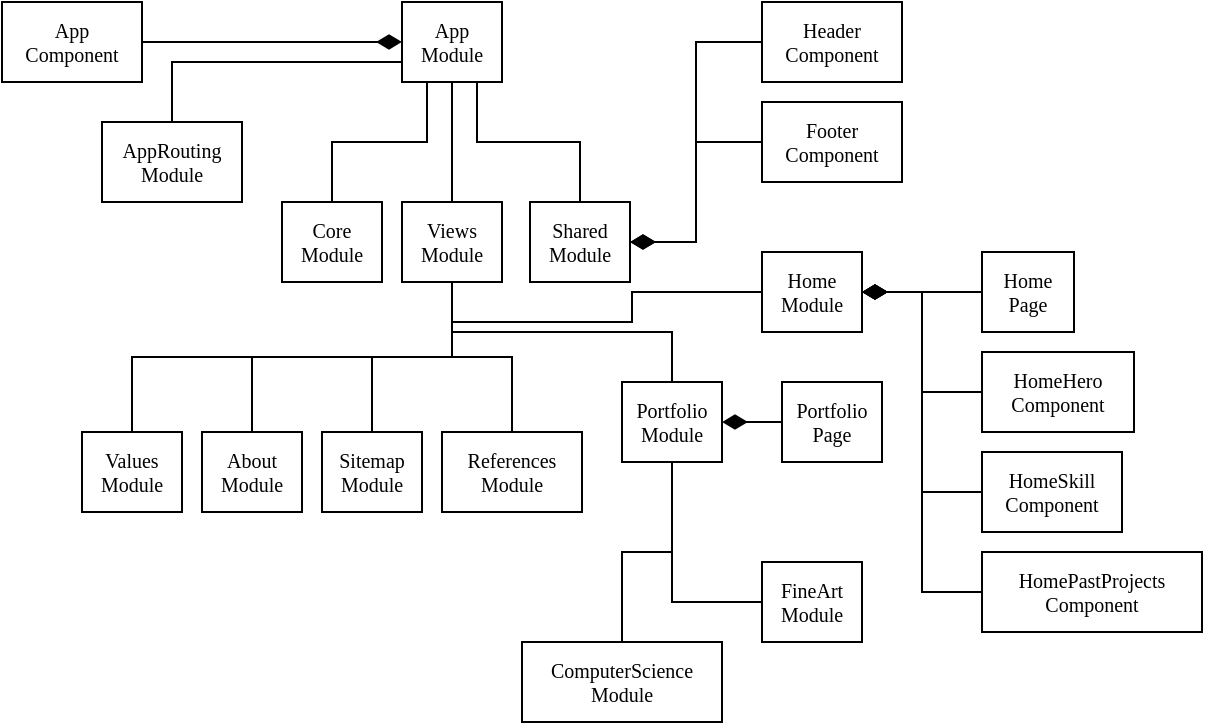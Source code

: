 <mxfile version="23.1.5" type="device">
  <diagram name="Page-1" id="Cm4uGJV9FySPK-NFK117">
    <mxGraphModel dx="652" dy="442" grid="1" gridSize="10" guides="1" tooltips="1" connect="1" arrows="1" fold="1" page="1" pageScale="1" pageWidth="827" pageHeight="1169" math="0" shadow="0">
      <root>
        <mxCell id="0" />
        <mxCell id="1" parent="0" />
        <mxCell id="wUoipL1Z-Gq92LmjgEKH-35" style="edgeStyle=orthogonalEdgeStyle;rounded=0;orthogonalLoop=1;jettySize=auto;html=1;exitX=0.5;exitY=0;exitDx=0;exitDy=0;entryX=0;entryY=0.75;entryDx=0;entryDy=0;endArrow=none;endFill=0;fontStyle=0;fontFamily=Atkinson Hyperlegible;" parent="1" source="wUoipL1Z-Gq92LmjgEKH-16" target="wUoipL1Z-Gq92LmjgEKH-18" edge="1">
          <mxGeometry relative="1" as="geometry">
            <Array as="points">
              <mxPoint x="105" y="50" />
            </Array>
          </mxGeometry>
        </mxCell>
        <mxCell id="wUoipL1Z-Gq92LmjgEKH-16" value="AppRouting&lt;br&gt;Module" style="html=1;whiteSpace=wrap;fontSize=10;fontFamily=Atkinson Hyperlegible;fontStyle=0" parent="1" vertex="1">
          <mxGeometry x="70" y="80" width="70" height="40" as="geometry" />
        </mxCell>
        <mxCell id="wUoipL1Z-Gq92LmjgEKH-36" style="edgeStyle=orthogonalEdgeStyle;rounded=0;orthogonalLoop=1;jettySize=auto;html=1;exitX=1;exitY=0.5;exitDx=0;exitDy=0;entryX=0;entryY=0.5;entryDx=0;entryDy=0;endArrow=diamondThin;endFill=1;strokeWidth=1;endSize=10;fontStyle=0;fontFamily=Atkinson Hyperlegible;" parent="1" source="wUoipL1Z-Gq92LmjgEKH-17" target="wUoipL1Z-Gq92LmjgEKH-18" edge="1">
          <mxGeometry relative="1" as="geometry" />
        </mxCell>
        <mxCell id="wUoipL1Z-Gq92LmjgEKH-17" value="App&lt;br&gt;Component" style="html=1;whiteSpace=wrap;fontSize=10;fontFamily=Atkinson Hyperlegible;fontStyle=0" parent="1" vertex="1">
          <mxGeometry x="20" y="20" width="70" height="40" as="geometry" />
        </mxCell>
        <mxCell id="wUoipL1Z-Gq92LmjgEKH-18" value="App&lt;br&gt;Module" style="html=1;whiteSpace=wrap;fontSize=10;fontFamily=Atkinson Hyperlegible;fontStyle=0" parent="1" vertex="1">
          <mxGeometry x="220" y="20" width="50" height="40" as="geometry" />
        </mxCell>
        <mxCell id="wUoipL1Z-Gq92LmjgEKH-39" style="edgeStyle=orthogonalEdgeStyle;rounded=0;orthogonalLoop=1;jettySize=auto;html=1;entryX=0.25;entryY=1;entryDx=0;entryDy=0;exitX=0.5;exitY=0;exitDx=0;exitDy=0;endArrow=none;endFill=0;fontStyle=0;fontFamily=Atkinson Hyperlegible;" parent="1" source="wUoipL1Z-Gq92LmjgEKH-19" target="wUoipL1Z-Gq92LmjgEKH-18" edge="1">
          <mxGeometry relative="1" as="geometry" />
        </mxCell>
        <mxCell id="wUoipL1Z-Gq92LmjgEKH-19" value="Core&lt;br&gt;Module" style="html=1;whiteSpace=wrap;fontSize=10;fontFamily=Atkinson Hyperlegible;fontStyle=0" parent="1" vertex="1">
          <mxGeometry x="160" y="120" width="50" height="40" as="geometry" />
        </mxCell>
        <mxCell id="wUoipL1Z-Gq92LmjgEKH-38" style="edgeStyle=orthogonalEdgeStyle;rounded=0;orthogonalLoop=1;jettySize=auto;html=1;entryX=0.5;entryY=1;entryDx=0;entryDy=0;endArrow=none;endFill=0;fontStyle=0;fontFamily=Atkinson Hyperlegible;" parent="1" source="wUoipL1Z-Gq92LmjgEKH-20" target="wUoipL1Z-Gq92LmjgEKH-18" edge="1">
          <mxGeometry relative="1" as="geometry" />
        </mxCell>
        <mxCell id="wUoipL1Z-Gq92LmjgEKH-20" value="Views&lt;br&gt;Module" style="html=1;whiteSpace=wrap;fontSize=10;fontFamily=Atkinson Hyperlegible;fontStyle=0" parent="1" vertex="1">
          <mxGeometry x="220" y="120" width="50" height="40" as="geometry" />
        </mxCell>
        <mxCell id="wUoipL1Z-Gq92LmjgEKH-37" style="edgeStyle=orthogonalEdgeStyle;rounded=0;orthogonalLoop=1;jettySize=auto;html=1;entryX=0.75;entryY=1;entryDx=0;entryDy=0;exitX=0.5;exitY=0;exitDx=0;exitDy=0;endArrow=none;endFill=0;fontStyle=0;fontFamily=Atkinson Hyperlegible;" parent="1" source="wUoipL1Z-Gq92LmjgEKH-21" target="wUoipL1Z-Gq92LmjgEKH-18" edge="1">
          <mxGeometry relative="1" as="geometry" />
        </mxCell>
        <mxCell id="wUoipL1Z-Gq92LmjgEKH-21" value="Shared&lt;br&gt;Module" style="html=1;whiteSpace=wrap;fontSize=10;fontFamily=Atkinson Hyperlegible;fontStyle=0" parent="1" vertex="1">
          <mxGeometry x="284" y="120" width="50" height="40" as="geometry" />
        </mxCell>
        <mxCell id="wUoipL1Z-Gq92LmjgEKH-28" value="Header&lt;br&gt;Component" style="html=1;whiteSpace=wrap;fontSize=10;fontFamily=Atkinson Hyperlegible;fontStyle=0" parent="1" vertex="1">
          <mxGeometry x="400" y="20" width="70" height="40" as="geometry" />
        </mxCell>
        <mxCell id="wUoipL1Z-Gq92LmjgEKH-29" value="Footer&lt;br&gt;Component" style="html=1;whiteSpace=wrap;fontSize=10;fontFamily=Atkinson Hyperlegible;fontStyle=0" parent="1" vertex="1">
          <mxGeometry x="400" y="70" width="70" height="40" as="geometry" />
        </mxCell>
        <mxCell id="wUoipL1Z-Gq92LmjgEKH-30" value="Home&lt;br&gt;Module" style="html=1;whiteSpace=wrap;fontSize=10;fontFamily=Atkinson Hyperlegible;fontStyle=0" parent="1" vertex="1">
          <mxGeometry x="400" y="145" width="50" height="40" as="geometry" />
        </mxCell>
        <mxCell id="wUoipL1Z-Gq92LmjgEKH-31" value="Home&lt;br&gt;Page" style="html=1;whiteSpace=wrap;fontSize=10;fontFamily=Atkinson Hyperlegible;fontStyle=0" parent="1" vertex="1">
          <mxGeometry x="510" y="145" width="46" height="40" as="geometry" />
        </mxCell>
        <mxCell id="wUoipL1Z-Gq92LmjgEKH-32" value="HomeHero Component" style="html=1;whiteSpace=wrap;fontSize=10;fontFamily=Atkinson Hyperlegible;fontStyle=0" parent="1" vertex="1">
          <mxGeometry x="510" y="195" width="76" height="40" as="geometry" />
        </mxCell>
        <mxCell id="wUoipL1Z-Gq92LmjgEKH-33" value="HomeSkill&lt;br&gt;Component" style="html=1;whiteSpace=wrap;fontSize=10;fontFamily=Atkinson Hyperlegible;fontStyle=0" parent="1" vertex="1">
          <mxGeometry x="510" y="245" width="70" height="40" as="geometry" />
        </mxCell>
        <mxCell id="wUoipL1Z-Gq92LmjgEKH-34" value="HomePastProjects&lt;br&gt;Component" style="html=1;whiteSpace=wrap;fontSize=10;fontFamily=Atkinson Hyperlegible;fontStyle=0" parent="1" vertex="1">
          <mxGeometry x="510" y="295" width="110" height="40" as="geometry" />
        </mxCell>
        <mxCell id="wUoipL1Z-Gq92LmjgEKH-40" style="edgeStyle=orthogonalEdgeStyle;rounded=0;orthogonalLoop=1;jettySize=auto;html=1;exitX=0;exitY=0.5;exitDx=0;exitDy=0;entryX=1;entryY=0.5;entryDx=0;entryDy=0;endArrow=diamondThin;endFill=1;strokeWidth=1;endSize=10;fontStyle=0;fontFamily=Atkinson Hyperlegible;" parent="1" source="wUoipL1Z-Gq92LmjgEKH-28" target="wUoipL1Z-Gq92LmjgEKH-21" edge="1">
          <mxGeometry relative="1" as="geometry">
            <mxPoint x="100" y="50" as="sourcePoint" />
            <mxPoint x="230" y="50" as="targetPoint" />
          </mxGeometry>
        </mxCell>
        <mxCell id="wUoipL1Z-Gq92LmjgEKH-41" style="edgeStyle=orthogonalEdgeStyle;rounded=0;orthogonalLoop=1;jettySize=auto;html=1;exitX=0;exitY=0.5;exitDx=0;exitDy=0;entryX=1;entryY=0.5;entryDx=0;entryDy=0;endArrow=diamondThin;endFill=1;strokeWidth=1;endSize=10;fontStyle=0;fontFamily=Atkinson Hyperlegible;" parent="1" source="wUoipL1Z-Gq92LmjgEKH-29" target="wUoipL1Z-Gq92LmjgEKH-21" edge="1">
          <mxGeometry relative="1" as="geometry">
            <mxPoint x="410" y="100" as="sourcePoint" />
            <mxPoint x="344" y="150" as="targetPoint" />
          </mxGeometry>
        </mxCell>
        <mxCell id="wUoipL1Z-Gq92LmjgEKH-42" style="edgeStyle=orthogonalEdgeStyle;rounded=0;orthogonalLoop=1;jettySize=auto;html=1;entryX=0.5;entryY=1;entryDx=0;entryDy=0;exitX=0;exitY=0.5;exitDx=0;exitDy=0;endArrow=none;endFill=0;fontStyle=0;fontFamily=Atkinson Hyperlegible;" parent="1" source="wUoipL1Z-Gq92LmjgEKH-30" target="wUoipL1Z-Gq92LmjgEKH-20" edge="1">
          <mxGeometry relative="1" as="geometry">
            <mxPoint x="195" y="130" as="sourcePoint" />
            <mxPoint x="243" y="70" as="targetPoint" />
          </mxGeometry>
        </mxCell>
        <mxCell id="wUoipL1Z-Gq92LmjgEKH-44" style="edgeStyle=orthogonalEdgeStyle;rounded=0;orthogonalLoop=1;jettySize=auto;html=1;exitX=0;exitY=0.5;exitDx=0;exitDy=0;entryX=1;entryY=0.5;entryDx=0;entryDy=0;endArrow=diamondThin;endFill=1;strokeWidth=1;endSize=10;fontStyle=0;fontFamily=Atkinson Hyperlegible;" parent="1" source="wUoipL1Z-Gq92LmjgEKH-31" target="wUoipL1Z-Gq92LmjgEKH-30" edge="1">
          <mxGeometry relative="1" as="geometry">
            <mxPoint x="460" y="85" as="sourcePoint" />
            <mxPoint x="394" y="135" as="targetPoint" />
          </mxGeometry>
        </mxCell>
        <mxCell id="wUoipL1Z-Gq92LmjgEKH-45" style="edgeStyle=orthogonalEdgeStyle;rounded=0;orthogonalLoop=1;jettySize=auto;html=1;exitX=0;exitY=0.5;exitDx=0;exitDy=0;entryX=1;entryY=0.5;entryDx=0;entryDy=0;endArrow=diamondThin;endFill=1;strokeWidth=1;endSize=10;fontStyle=0;fontFamily=Atkinson Hyperlegible;" parent="1" source="wUoipL1Z-Gq92LmjgEKH-32" target="wUoipL1Z-Gq92LmjgEKH-30" edge="1">
          <mxGeometry relative="1" as="geometry">
            <mxPoint x="500" y="135" as="sourcePoint" />
            <mxPoint x="460" y="205" as="targetPoint" />
          </mxGeometry>
        </mxCell>
        <mxCell id="wUoipL1Z-Gq92LmjgEKH-46" style="edgeStyle=orthogonalEdgeStyle;rounded=0;orthogonalLoop=1;jettySize=auto;html=1;exitX=0;exitY=0.5;exitDx=0;exitDy=0;entryX=1;entryY=0.5;entryDx=0;entryDy=0;endArrow=diamondThin;endFill=1;strokeWidth=1;endSize=10;fontStyle=0;fontFamily=Atkinson Hyperlegible;" parent="1" source="wUoipL1Z-Gq92LmjgEKH-33" target="wUoipL1Z-Gq92LmjgEKH-30" edge="1">
          <mxGeometry relative="1" as="geometry">
            <mxPoint x="500" y="185" as="sourcePoint" />
            <mxPoint x="460" y="205" as="targetPoint" />
          </mxGeometry>
        </mxCell>
        <mxCell id="wUoipL1Z-Gq92LmjgEKH-47" style="edgeStyle=orthogonalEdgeStyle;rounded=0;orthogonalLoop=1;jettySize=auto;html=1;exitX=0;exitY=0.5;exitDx=0;exitDy=0;entryX=1;entryY=0.5;entryDx=0;entryDy=0;endArrow=diamondThin;endFill=1;strokeWidth=1;endSize=10;fontStyle=0;fontFamily=Atkinson Hyperlegible;" parent="1" source="wUoipL1Z-Gq92LmjgEKH-34" target="wUoipL1Z-Gq92LmjgEKH-30" edge="1">
          <mxGeometry relative="1" as="geometry">
            <mxPoint x="500" y="235" as="sourcePoint" />
            <mxPoint x="460" y="205" as="targetPoint" />
          </mxGeometry>
        </mxCell>
        <mxCell id="6d59Y6BwuqlqH6WBnOTv-1" value="Values&lt;br&gt;Module" style="html=1;whiteSpace=wrap;fontSize=10;fontFamily=Atkinson Hyperlegible;fontStyle=0" vertex="1" parent="1">
          <mxGeometry x="60" y="235" width="50" height="40" as="geometry" />
        </mxCell>
        <mxCell id="6d59Y6BwuqlqH6WBnOTv-2" value="Sitemap&lt;br&gt;Module" style="html=1;whiteSpace=wrap;fontSize=10;fontFamily=Atkinson Hyperlegible;fontStyle=0" vertex="1" parent="1">
          <mxGeometry x="180" y="235" width="50" height="40" as="geometry" />
        </mxCell>
        <mxCell id="6d59Y6BwuqlqH6WBnOTv-3" value="References&lt;br&gt;Module" style="html=1;whiteSpace=wrap;fontSize=10;fontFamily=Atkinson Hyperlegible;fontStyle=0" vertex="1" parent="1">
          <mxGeometry x="240" y="235" width="70" height="40" as="geometry" />
        </mxCell>
        <mxCell id="6d59Y6BwuqlqH6WBnOTv-4" value="FineArt&lt;br&gt;Module" style="html=1;whiteSpace=wrap;fontSize=10;fontFamily=Atkinson Hyperlegible;fontStyle=0" vertex="1" parent="1">
          <mxGeometry x="400" y="300" width="50" height="40" as="geometry" />
        </mxCell>
        <mxCell id="6d59Y6BwuqlqH6WBnOTv-5" value="ComputerScience&lt;br&gt;Module" style="html=1;whiteSpace=wrap;fontSize=10;fontFamily=Atkinson Hyperlegible;fontStyle=0" vertex="1" parent="1">
          <mxGeometry x="280" y="340" width="100" height="40" as="geometry" />
        </mxCell>
        <mxCell id="6d59Y6BwuqlqH6WBnOTv-6" value="Portfolio&lt;br&gt;Module" style="html=1;whiteSpace=wrap;fontSize=10;fontFamily=Atkinson Hyperlegible;fontStyle=0" vertex="1" parent="1">
          <mxGeometry x="330" y="210" width="50" height="40" as="geometry" />
        </mxCell>
        <mxCell id="6d59Y6BwuqlqH6WBnOTv-7" value="About&lt;br&gt;Module" style="html=1;whiteSpace=wrap;fontSize=10;fontFamily=Atkinson Hyperlegible;fontStyle=0" vertex="1" parent="1">
          <mxGeometry x="120" y="235" width="50" height="40" as="geometry" />
        </mxCell>
        <mxCell id="6d59Y6BwuqlqH6WBnOTv-8" value="Portfolio&lt;br&gt;Page" style="html=1;whiteSpace=wrap;fontSize=10;fontFamily=Atkinson Hyperlegible;fontStyle=0" vertex="1" parent="1">
          <mxGeometry x="410" y="210" width="50" height="40" as="geometry" />
        </mxCell>
        <mxCell id="6d59Y6BwuqlqH6WBnOTv-9" style="edgeStyle=orthogonalEdgeStyle;rounded=0;orthogonalLoop=1;jettySize=auto;html=1;endArrow=none;endFill=0;fontStyle=0;fontFamily=Atkinson Hyperlegible;entryX=0.5;entryY=1;entryDx=0;entryDy=0;exitX=0.5;exitY=0;exitDx=0;exitDy=0;" edge="1" parent="1" source="6d59Y6BwuqlqH6WBnOTv-6" target="wUoipL1Z-Gq92LmjgEKH-20">
          <mxGeometry relative="1" as="geometry">
            <mxPoint x="360" y="190" as="sourcePoint" />
            <mxPoint x="250" y="160" as="targetPoint" />
          </mxGeometry>
        </mxCell>
        <mxCell id="6d59Y6BwuqlqH6WBnOTv-10" style="edgeStyle=orthogonalEdgeStyle;rounded=0;orthogonalLoop=1;jettySize=auto;html=1;endArrow=none;endFill=0;fontStyle=0;fontFamily=Atkinson Hyperlegible;entryX=0.5;entryY=1;entryDx=0;entryDy=0;exitX=0.5;exitY=0;exitDx=0;exitDy=0;" edge="1" parent="1" source="6d59Y6BwuqlqH6WBnOTv-5" target="6d59Y6BwuqlqH6WBnOTv-6">
          <mxGeometry relative="1" as="geometry">
            <mxPoint x="315" y="230" as="sourcePoint" />
            <mxPoint x="255" y="170" as="targetPoint" />
          </mxGeometry>
        </mxCell>
        <mxCell id="6d59Y6BwuqlqH6WBnOTv-12" style="edgeStyle=orthogonalEdgeStyle;rounded=0;orthogonalLoop=1;jettySize=auto;html=1;endArrow=none;endFill=0;fontStyle=0;fontFamily=Atkinson Hyperlegible;entryX=0.5;entryY=1;entryDx=0;entryDy=0;" edge="1" parent="1" source="6d59Y6BwuqlqH6WBnOTv-4" target="6d59Y6BwuqlqH6WBnOTv-6">
          <mxGeometry relative="1" as="geometry">
            <mxPoint x="260" y="310" as="sourcePoint" />
            <mxPoint x="315" y="270" as="targetPoint" />
          </mxGeometry>
        </mxCell>
        <mxCell id="6d59Y6BwuqlqH6WBnOTv-13" style="edgeStyle=orthogonalEdgeStyle;rounded=0;orthogonalLoop=1;jettySize=auto;html=1;endArrow=none;endFill=0;fontStyle=0;fontFamily=Atkinson Hyperlegible;entryX=0.5;entryY=1;entryDx=0;entryDy=0;exitX=0.5;exitY=0;exitDx=0;exitDy=0;" edge="1" parent="1" source="6d59Y6BwuqlqH6WBnOTv-2" target="wUoipL1Z-Gq92LmjgEKH-20">
          <mxGeometry relative="1" as="geometry">
            <mxPoint x="315" y="230" as="sourcePoint" />
            <mxPoint x="255" y="170" as="targetPoint" />
          </mxGeometry>
        </mxCell>
        <mxCell id="6d59Y6BwuqlqH6WBnOTv-14" style="edgeStyle=orthogonalEdgeStyle;rounded=0;orthogonalLoop=1;jettySize=auto;html=1;endArrow=none;endFill=0;fontStyle=0;fontFamily=Atkinson Hyperlegible;entryX=0.5;entryY=1;entryDx=0;entryDy=0;exitX=0.5;exitY=0;exitDx=0;exitDy=0;" edge="1" parent="1" source="6d59Y6BwuqlqH6WBnOTv-3" target="wUoipL1Z-Gq92LmjgEKH-20">
          <mxGeometry relative="1" as="geometry">
            <mxPoint x="175" y="230" as="sourcePoint" />
            <mxPoint x="255" y="170" as="targetPoint" />
          </mxGeometry>
        </mxCell>
        <mxCell id="6d59Y6BwuqlqH6WBnOTv-15" style="edgeStyle=orthogonalEdgeStyle;rounded=0;orthogonalLoop=1;jettySize=auto;html=1;endArrow=none;endFill=0;fontStyle=0;fontFamily=Atkinson Hyperlegible;entryX=0.5;entryY=1;entryDx=0;entryDy=0;exitX=0.5;exitY=0;exitDx=0;exitDy=0;" edge="1" parent="1" source="6d59Y6BwuqlqH6WBnOTv-1" target="wUoipL1Z-Gq92LmjgEKH-20">
          <mxGeometry relative="1" as="geometry">
            <mxPoint x="245" y="230" as="sourcePoint" />
            <mxPoint x="255" y="170" as="targetPoint" />
          </mxGeometry>
        </mxCell>
        <mxCell id="6d59Y6BwuqlqH6WBnOTv-16" style="edgeStyle=orthogonalEdgeStyle;rounded=0;orthogonalLoop=1;jettySize=auto;html=1;endArrow=none;endFill=0;fontStyle=0;fontFamily=Atkinson Hyperlegible;entryX=0.5;entryY=1;entryDx=0;entryDy=0;exitX=0.5;exitY=0;exitDx=0;exitDy=0;" edge="1" parent="1" source="6d59Y6BwuqlqH6WBnOTv-7" target="wUoipL1Z-Gq92LmjgEKH-20">
          <mxGeometry relative="1" as="geometry">
            <mxPoint x="130" y="230" as="sourcePoint" />
            <mxPoint x="255" y="170" as="targetPoint" />
          </mxGeometry>
        </mxCell>
        <mxCell id="6d59Y6BwuqlqH6WBnOTv-17" style="edgeStyle=orthogonalEdgeStyle;rounded=0;orthogonalLoop=1;jettySize=auto;html=1;exitX=0;exitY=0.5;exitDx=0;exitDy=0;entryX=1;entryY=0.5;entryDx=0;entryDy=0;endArrow=diamondThin;endFill=1;strokeWidth=1;endSize=10;fontStyle=0;fontFamily=Atkinson Hyperlegible;" edge="1" parent="1" source="6d59Y6BwuqlqH6WBnOTv-8" target="6d59Y6BwuqlqH6WBnOTv-6">
          <mxGeometry relative="1" as="geometry">
            <mxPoint x="410" y="100" as="sourcePoint" />
            <mxPoint x="344" y="150" as="targetPoint" />
          </mxGeometry>
        </mxCell>
      </root>
    </mxGraphModel>
  </diagram>
</mxfile>

